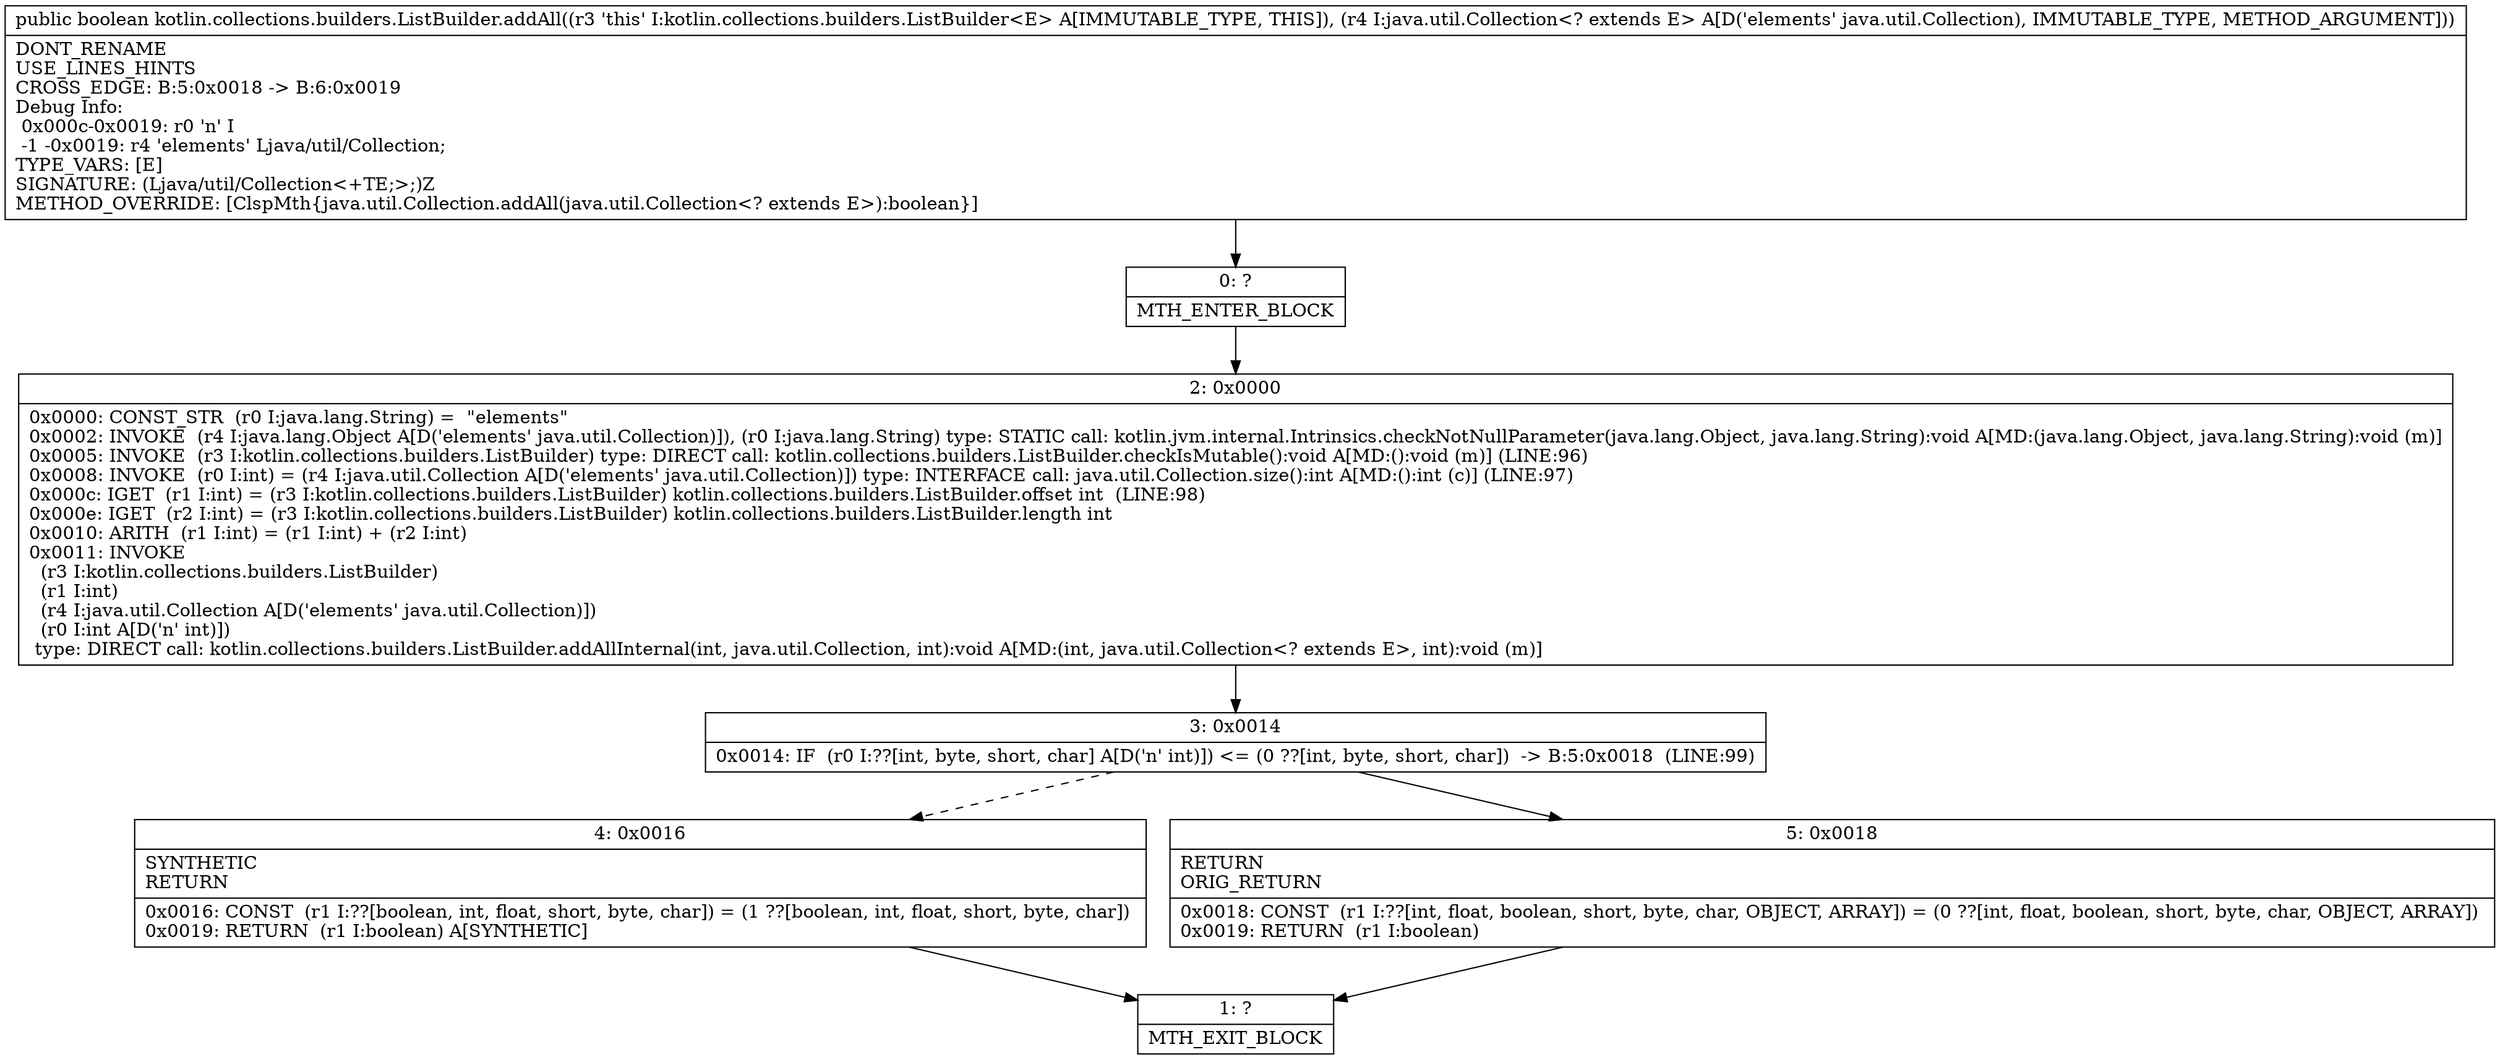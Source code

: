 digraph "CFG forkotlin.collections.builders.ListBuilder.addAll(Ljava\/util\/Collection;)Z" {
Node_0 [shape=record,label="{0\:\ ?|MTH_ENTER_BLOCK\l}"];
Node_2 [shape=record,label="{2\:\ 0x0000|0x0000: CONST_STR  (r0 I:java.lang.String) =  \"elements\" \l0x0002: INVOKE  (r4 I:java.lang.Object A[D('elements' java.util.Collection)]), (r0 I:java.lang.String) type: STATIC call: kotlin.jvm.internal.Intrinsics.checkNotNullParameter(java.lang.Object, java.lang.String):void A[MD:(java.lang.Object, java.lang.String):void (m)]\l0x0005: INVOKE  (r3 I:kotlin.collections.builders.ListBuilder) type: DIRECT call: kotlin.collections.builders.ListBuilder.checkIsMutable():void A[MD:():void (m)] (LINE:96)\l0x0008: INVOKE  (r0 I:int) = (r4 I:java.util.Collection A[D('elements' java.util.Collection)]) type: INTERFACE call: java.util.Collection.size():int A[MD:():int (c)] (LINE:97)\l0x000c: IGET  (r1 I:int) = (r3 I:kotlin.collections.builders.ListBuilder) kotlin.collections.builders.ListBuilder.offset int  (LINE:98)\l0x000e: IGET  (r2 I:int) = (r3 I:kotlin.collections.builders.ListBuilder) kotlin.collections.builders.ListBuilder.length int \l0x0010: ARITH  (r1 I:int) = (r1 I:int) + (r2 I:int) \l0x0011: INVOKE  \l  (r3 I:kotlin.collections.builders.ListBuilder)\l  (r1 I:int)\l  (r4 I:java.util.Collection A[D('elements' java.util.Collection)])\l  (r0 I:int A[D('n' int)])\l type: DIRECT call: kotlin.collections.builders.ListBuilder.addAllInternal(int, java.util.Collection, int):void A[MD:(int, java.util.Collection\<? extends E\>, int):void (m)]\l}"];
Node_3 [shape=record,label="{3\:\ 0x0014|0x0014: IF  (r0 I:??[int, byte, short, char] A[D('n' int)]) \<= (0 ??[int, byte, short, char])  \-\> B:5:0x0018  (LINE:99)\l}"];
Node_4 [shape=record,label="{4\:\ 0x0016|SYNTHETIC\lRETURN\l|0x0016: CONST  (r1 I:??[boolean, int, float, short, byte, char]) = (1 ??[boolean, int, float, short, byte, char]) \l0x0019: RETURN  (r1 I:boolean) A[SYNTHETIC]\l}"];
Node_1 [shape=record,label="{1\:\ ?|MTH_EXIT_BLOCK\l}"];
Node_5 [shape=record,label="{5\:\ 0x0018|RETURN\lORIG_RETURN\l|0x0018: CONST  (r1 I:??[int, float, boolean, short, byte, char, OBJECT, ARRAY]) = (0 ??[int, float, boolean, short, byte, char, OBJECT, ARRAY]) \l0x0019: RETURN  (r1 I:boolean) \l}"];
MethodNode[shape=record,label="{public boolean kotlin.collections.builders.ListBuilder.addAll((r3 'this' I:kotlin.collections.builders.ListBuilder\<E\> A[IMMUTABLE_TYPE, THIS]), (r4 I:java.util.Collection\<? extends E\> A[D('elements' java.util.Collection), IMMUTABLE_TYPE, METHOD_ARGUMENT]))  | DONT_RENAME\lUSE_LINES_HINTS\lCROSS_EDGE: B:5:0x0018 \-\> B:6:0x0019\lDebug Info:\l  0x000c\-0x0019: r0 'n' I\l  \-1 \-0x0019: r4 'elements' Ljava\/util\/Collection;\lTYPE_VARS: [E]\lSIGNATURE: (Ljava\/util\/Collection\<+TE;\>;)Z\lMETHOD_OVERRIDE: [ClspMth\{java.util.Collection.addAll(java.util.Collection\<? extends E\>):boolean\}]\l}"];
MethodNode -> Node_0;Node_0 -> Node_2;
Node_2 -> Node_3;
Node_3 -> Node_4[style=dashed];
Node_3 -> Node_5;
Node_4 -> Node_1;
Node_5 -> Node_1;
}

